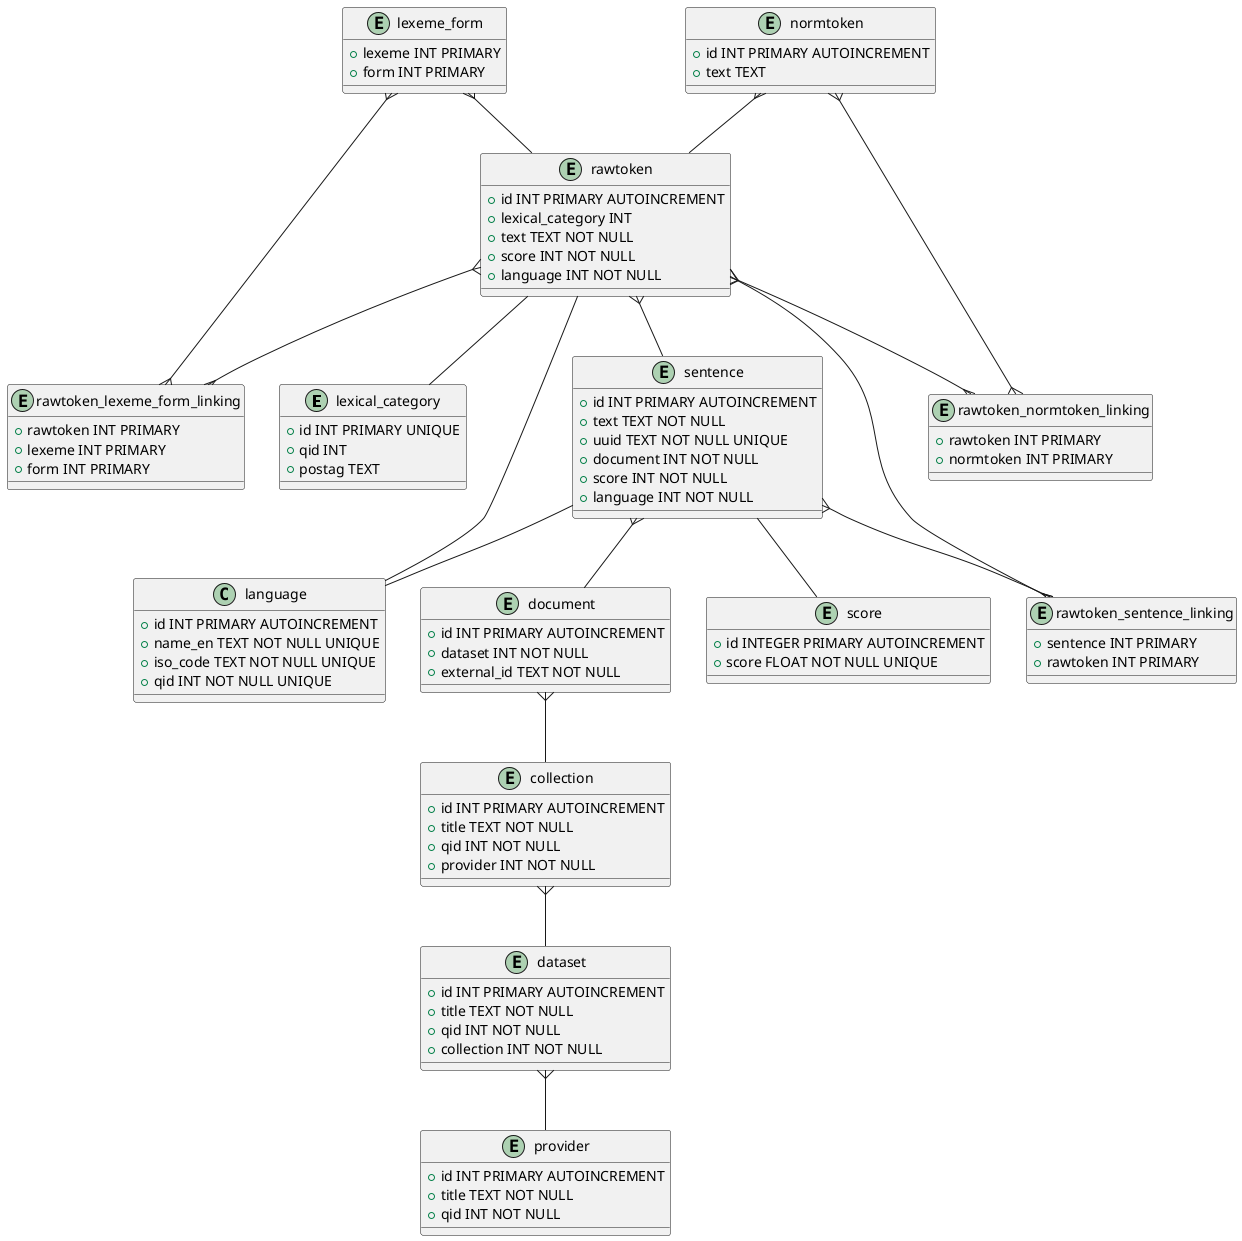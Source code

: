 @startuml
'' Store information about token, lexical category and

'' This is needed to distinguish forms
'' VERB and AUX link to the same qid
entity lexical_category {
    + id INT PRIMARY UNIQUE
    + qid INT
    + postag TEXT
}

'' The ISO 639-1 code is stored like in the yml like so: 'en'
class language {
    + id INT PRIMARY AUTOINCREMENT
    + name_en TEXT NOT NULL UNIQUE
    + iso_code TEXT NOT NULL UNIQUE
    + qid INT NOT NULL UNIQUE
}
'' e.g. Riksdagenförvaltningen Q10655176)
entity provider {
    + id INT PRIMARY AUTOINCREMENT
    + title TEXT NOT NULL
    + qid INT NOT NULL
}
'' e.g. Riksdagens öppna data Q108560253
'' QID for this term: Q59294700
entity collection {
    + id INT PRIMARY AUTOINCREMENT
    + title TEXT NOT NULL
    + qid INT NOT NULL
    + provider INT NOT NULL
}

'' dataset is e.g. departementserien Q123501464
entity dataset {
    + id INT PRIMARY AUTOINCREMENT
    + title TEXT NOT NULL
    + qid INT NOT NULL
    + collection INT NOT NULL
}

'' e.g. GNB465, see https://www.riksdagen.se/sv/dokument-och-lagar/dokument/departementsserien/ds-1999-65-_gnb465/
entity document {
    + id INT PRIMARY AUTOINCREMENT
    + dataset INT NOT NULL
    + external_id TEXT NOT NULL
}

'' sentences is detected by the spaCy NLP
entity sentence {
    + id INT PRIMARY AUTOINCREMENT
    + text TEXT NOT NULL
    + uuid TEXT NOT NULL UNIQUE
    + document INT NOT NULL
    + score INT NOT NULL
    + language INT NOT NULL
}

'' linking table
entity rawtoken_sentence_linking {
    + sentence INT PRIMARY
    + rawtoken INT PRIMARY
}

'' lexeme form ids can be matched later on to forms
entity lexeme_form {
    + lexeme INT PRIMARY
    + form INT PRIMARY
}

'' linking table
entity rawtoken_lexeme_form_linking {
    + rawtoken INT PRIMARY
    + lexeme INT PRIMARY
    + form INT PRIMARY
}

'' raw tokens appear in sentences as output form the NLP and have a lexical category
'' they have a composite primary key hardcoding them to a specific lexical category
'' text + lexical_category_id + language = UNIQUE
entity rawtoken {
    + id INT PRIMARY AUTOINCREMENT
    + lexical_category INT
    + text TEXT NOT NULL
    + score INT NOT NULL
    + language INT NOT NULL
}

'' This prevents duplication of scores in the database on every token and sentence
entity score {
    + id INTEGER PRIMARY AUTOINCREMENT
    + score FLOAT NOT NULL UNIQUE
}

'' normalized tokens are derived from raw tokens and have no lexical category
'' They help users who want to lookup variations of any given token
'' e.g. the form Hus has the normalized token hus
'' e.g. the form statsminister has the normalized token statsminister
entity normtoken {
    + id INT PRIMARY AUTOINCREMENT
    + text TEXT
}

'' link table between forms and normalized tokens
entity rawtoken_normtoken_linking {
    + rawtoken INT PRIMARY
    + normtoken INT PRIMARY
}


' one to many:
lexeme_form }-- rawtoken
normtoken }-- rawtoken
rawtoken }-- sentence
sentence }-- document
document }-- collection
collection }-- dataset
dataset }-- provider

' one to one
sentence -- score
sentence -- language
rawtoken -- lexical_category
rawtoken -- language

' many to many
rawtoken }--{ rawtoken_normtoken_linking
normtoken }--{ rawtoken_normtoken_linking
rawtoken }--{ rawtoken_sentence_linking
sentence }--{ rawtoken_sentence_linking
rawtoken }--{ rawtoken_lexeme_form_linking
lexeme_form }--{ rawtoken_lexeme_form_linking
@enduml
